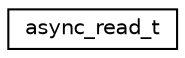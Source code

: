 digraph "Graphical Class Hierarchy"
{
 // LATEX_PDF_SIZE
  edge [fontname="Helvetica",fontsize="10",labelfontname="Helvetica",labelfontsize="10"];
  node [fontname="Helvetica",fontsize="10",shape=record];
  rankdir="LR";
  Node0 [label="async_read_t",height=0.2,width=0.4,color="black", fillcolor="white", style="filled",URL="$structasync__read__t.html",tooltip="Interrupt callback information structure."];
}
